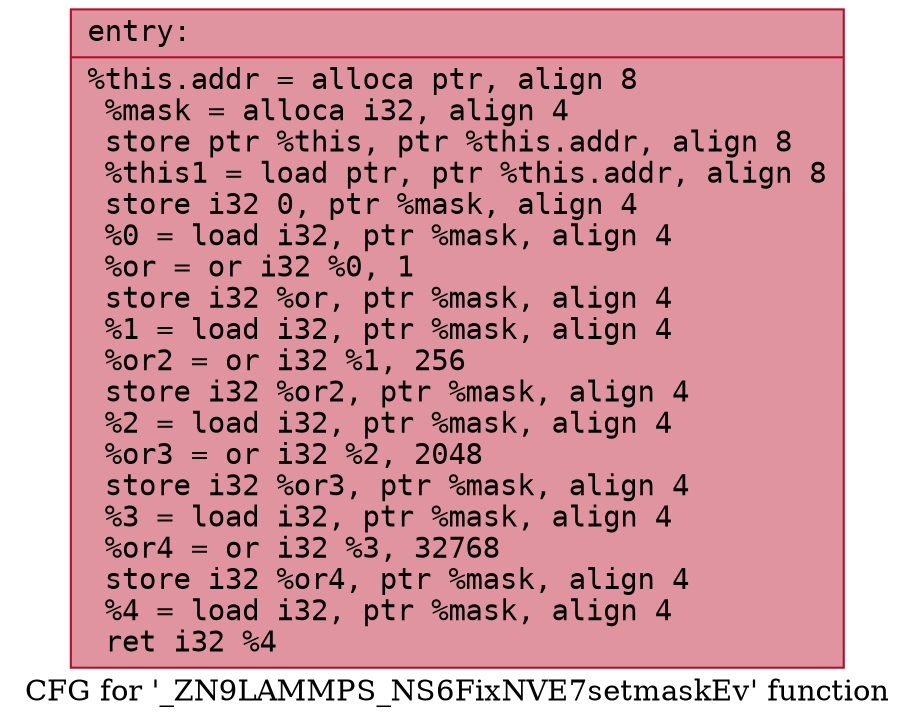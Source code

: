 digraph "CFG for '_ZN9LAMMPS_NS6FixNVE7setmaskEv' function" {
	label="CFG for '_ZN9LAMMPS_NS6FixNVE7setmaskEv' function";

	Node0x55a6eeb8e3f0 [shape=record,color="#b70d28ff", style=filled, fillcolor="#b70d2870" fontname="Courier",label="{entry:\l|  %this.addr = alloca ptr, align 8\l  %mask = alloca i32, align 4\l  store ptr %this, ptr %this.addr, align 8\l  %this1 = load ptr, ptr %this.addr, align 8\l  store i32 0, ptr %mask, align 4\l  %0 = load i32, ptr %mask, align 4\l  %or = or i32 %0, 1\l  store i32 %or, ptr %mask, align 4\l  %1 = load i32, ptr %mask, align 4\l  %or2 = or i32 %1, 256\l  store i32 %or2, ptr %mask, align 4\l  %2 = load i32, ptr %mask, align 4\l  %or3 = or i32 %2, 2048\l  store i32 %or3, ptr %mask, align 4\l  %3 = load i32, ptr %mask, align 4\l  %or4 = or i32 %3, 32768\l  store i32 %or4, ptr %mask, align 4\l  %4 = load i32, ptr %mask, align 4\l  ret i32 %4\l}"];
}
